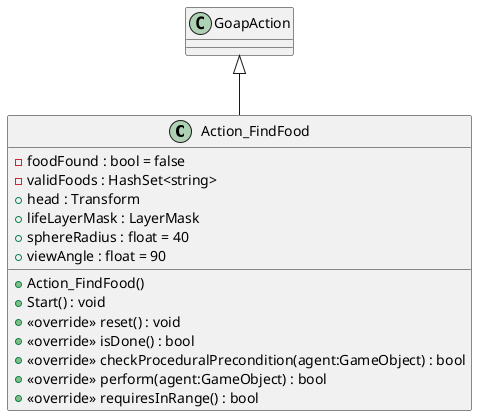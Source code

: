 @startuml
class Action_FindFood {
    - foodFound : bool = false
    - validFoods : HashSet<string>
    + head : Transform
    + lifeLayerMask : LayerMask
    + sphereRadius : float = 40
    + viewAngle : float = 90
    + Action_FindFood()
    + Start() : void
    + <<override>> reset() : void
    + <<override>> isDone() : bool
    + <<override>> checkProceduralPrecondition(agent:GameObject) : bool
    + <<override>> perform(agent:GameObject) : bool
    + <<override>> requiresInRange() : bool
}
GoapAction <|-- Action_FindFood
@enduml
